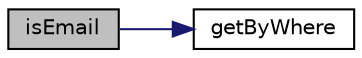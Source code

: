digraph "isEmail"
{
  edge [fontname="Helvetica",fontsize="10",labelfontname="Helvetica",labelfontsize="10"];
  node [fontname="Helvetica",fontsize="10",shape=record];
  rankdir="LR";
  Node9 [label="isEmail",height=0.2,width=0.4,color="black", fillcolor="grey75", style="filled", fontcolor="black"];
  Node9 -> Node10 [color="midnightblue",fontsize="10",style="solid",fontname="Helvetica"];
  Node10 [label="getByWhere",height=0.2,width=0.4,color="black", fillcolor="white", style="filled",URL="$class_zest_1_1_auth_1_1_user.html#ae74834371fb77ad40ef0845883352d19"];
}
